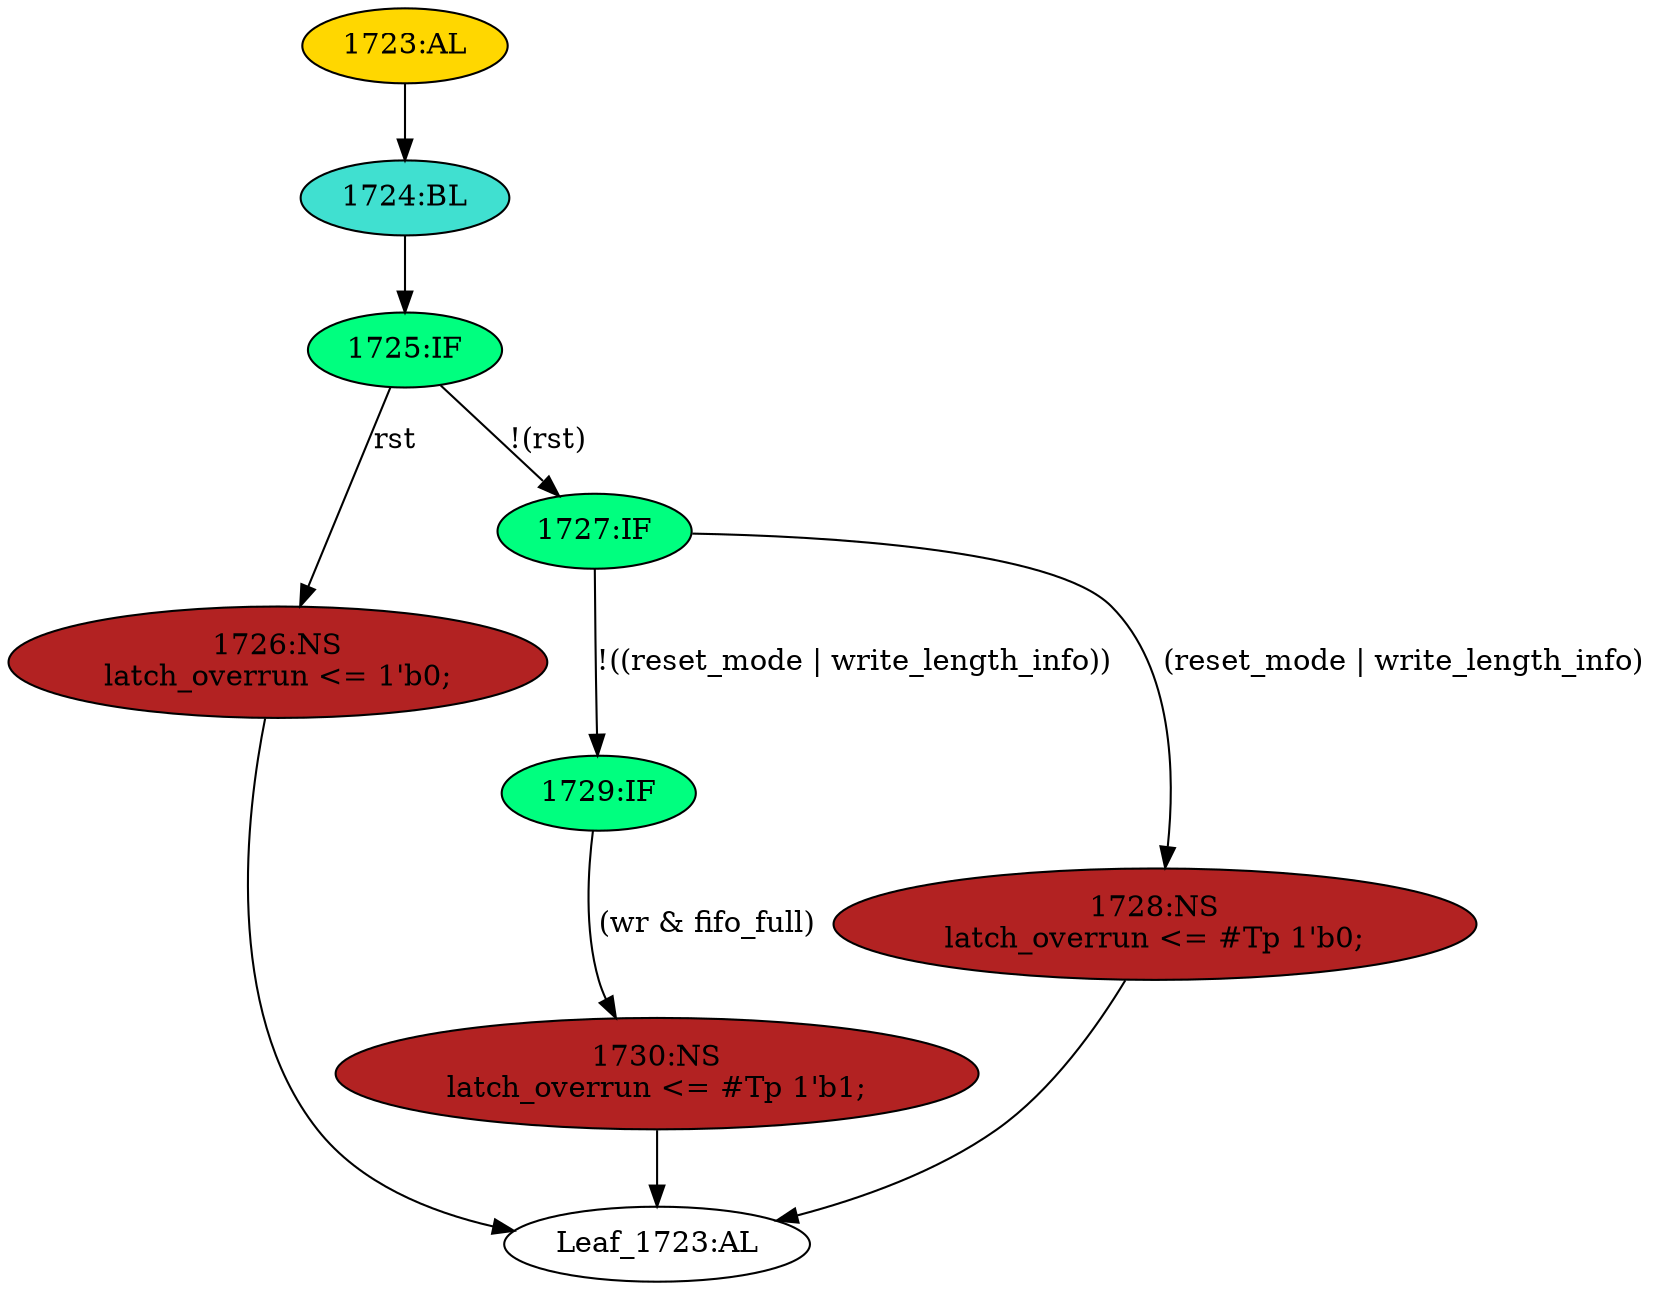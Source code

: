 strict digraph "" {
	node [label="\N"];
	"1725:IF"	 [ast="<pyverilog.vparser.ast.IfStatement object at 0x7f44f6bbd990>",
		fillcolor=springgreen,
		label="1725:IF",
		statements="[]",
		style=filled,
		typ=IfStatement];
	"1726:NS"	 [ast="<pyverilog.vparser.ast.NonblockingSubstitution object at 0x7f44f6b75d10>",
		fillcolor=firebrick,
		label="1726:NS
latch_overrun <= 1'b0;",
		statements="[<pyverilog.vparser.ast.NonblockingSubstitution object at 0x7f44f6b75d10>]",
		style=filled,
		typ=NonblockingSubstitution];
	"1725:IF" -> "1726:NS"	 [cond="['rst']",
		label=rst,
		lineno=1725];
	"1727:IF"	 [ast="<pyverilog.vparser.ast.IfStatement object at 0x7f44f6bbdb90>",
		fillcolor=springgreen,
		label="1727:IF",
		statements="[]",
		style=filled,
		typ=IfStatement];
	"1725:IF" -> "1727:IF"	 [cond="['rst']",
		label="!(rst)",
		lineno=1725];
	"Leaf_1723:AL"	 [def_var="['latch_overrun']",
		label="Leaf_1723:AL"];
	"1726:NS" -> "Leaf_1723:AL"	 [cond="[]",
		lineno=None];
	"1723:AL"	 [ast="<pyverilog.vparser.ast.Always object at 0x7f44f6bb5490>",
		clk_sens=True,
		fillcolor=gold,
		label="1723:AL",
		sens="['clk', 'rst']",
		statements="[]",
		style=filled,
		typ=Always,
		use_var="['rst', 'write_length_info', 'reset_mode', 'fifo_full', 'wr']"];
	"1724:BL"	 [ast="<pyverilog.vparser.ast.Block object at 0x7f44f6bb5610>",
		fillcolor=turquoise,
		label="1724:BL",
		statements="[]",
		style=filled,
		typ=Block];
	"1723:AL" -> "1724:BL"	 [cond="[]",
		lineno=None];
	"1729:IF"	 [ast="<pyverilog.vparser.ast.IfStatement object at 0x7f44f6bbd910>",
		fillcolor=springgreen,
		label="1729:IF",
		statements="[]",
		style=filled,
		typ=IfStatement];
	"1730:NS"	 [ast="<pyverilog.vparser.ast.NonblockingSubstitution object at 0x7f44f6bbdc10>",
		fillcolor=firebrick,
		label="1730:NS
latch_overrun <= #Tp 1'b1;",
		statements="[<pyverilog.vparser.ast.NonblockingSubstitution object at 0x7f44f6bbdc10>]",
		style=filled,
		typ=NonblockingSubstitution];
	"1729:IF" -> "1730:NS"	 [cond="['wr', 'fifo_full']",
		label="(wr & fifo_full)",
		lineno=1729];
	"1728:NS"	 [ast="<pyverilog.vparser.ast.NonblockingSubstitution object at 0x7f44f6b75c90>",
		fillcolor=firebrick,
		label="1728:NS
latch_overrun <= #Tp 1'b0;",
		statements="[<pyverilog.vparser.ast.NonblockingSubstitution object at 0x7f44f6b75c90>]",
		style=filled,
		typ=NonblockingSubstitution];
	"1728:NS" -> "Leaf_1723:AL"	 [cond="[]",
		lineno=None];
	"1727:IF" -> "1729:IF"	 [cond="['reset_mode', 'write_length_info']",
		label="!((reset_mode | write_length_info))",
		lineno=1727];
	"1727:IF" -> "1728:NS"	 [cond="['reset_mode', 'write_length_info']",
		label="(reset_mode | write_length_info)",
		lineno=1727];
	"1724:BL" -> "1725:IF"	 [cond="[]",
		lineno=None];
	"1730:NS" -> "Leaf_1723:AL"	 [cond="[]",
		lineno=None];
}
